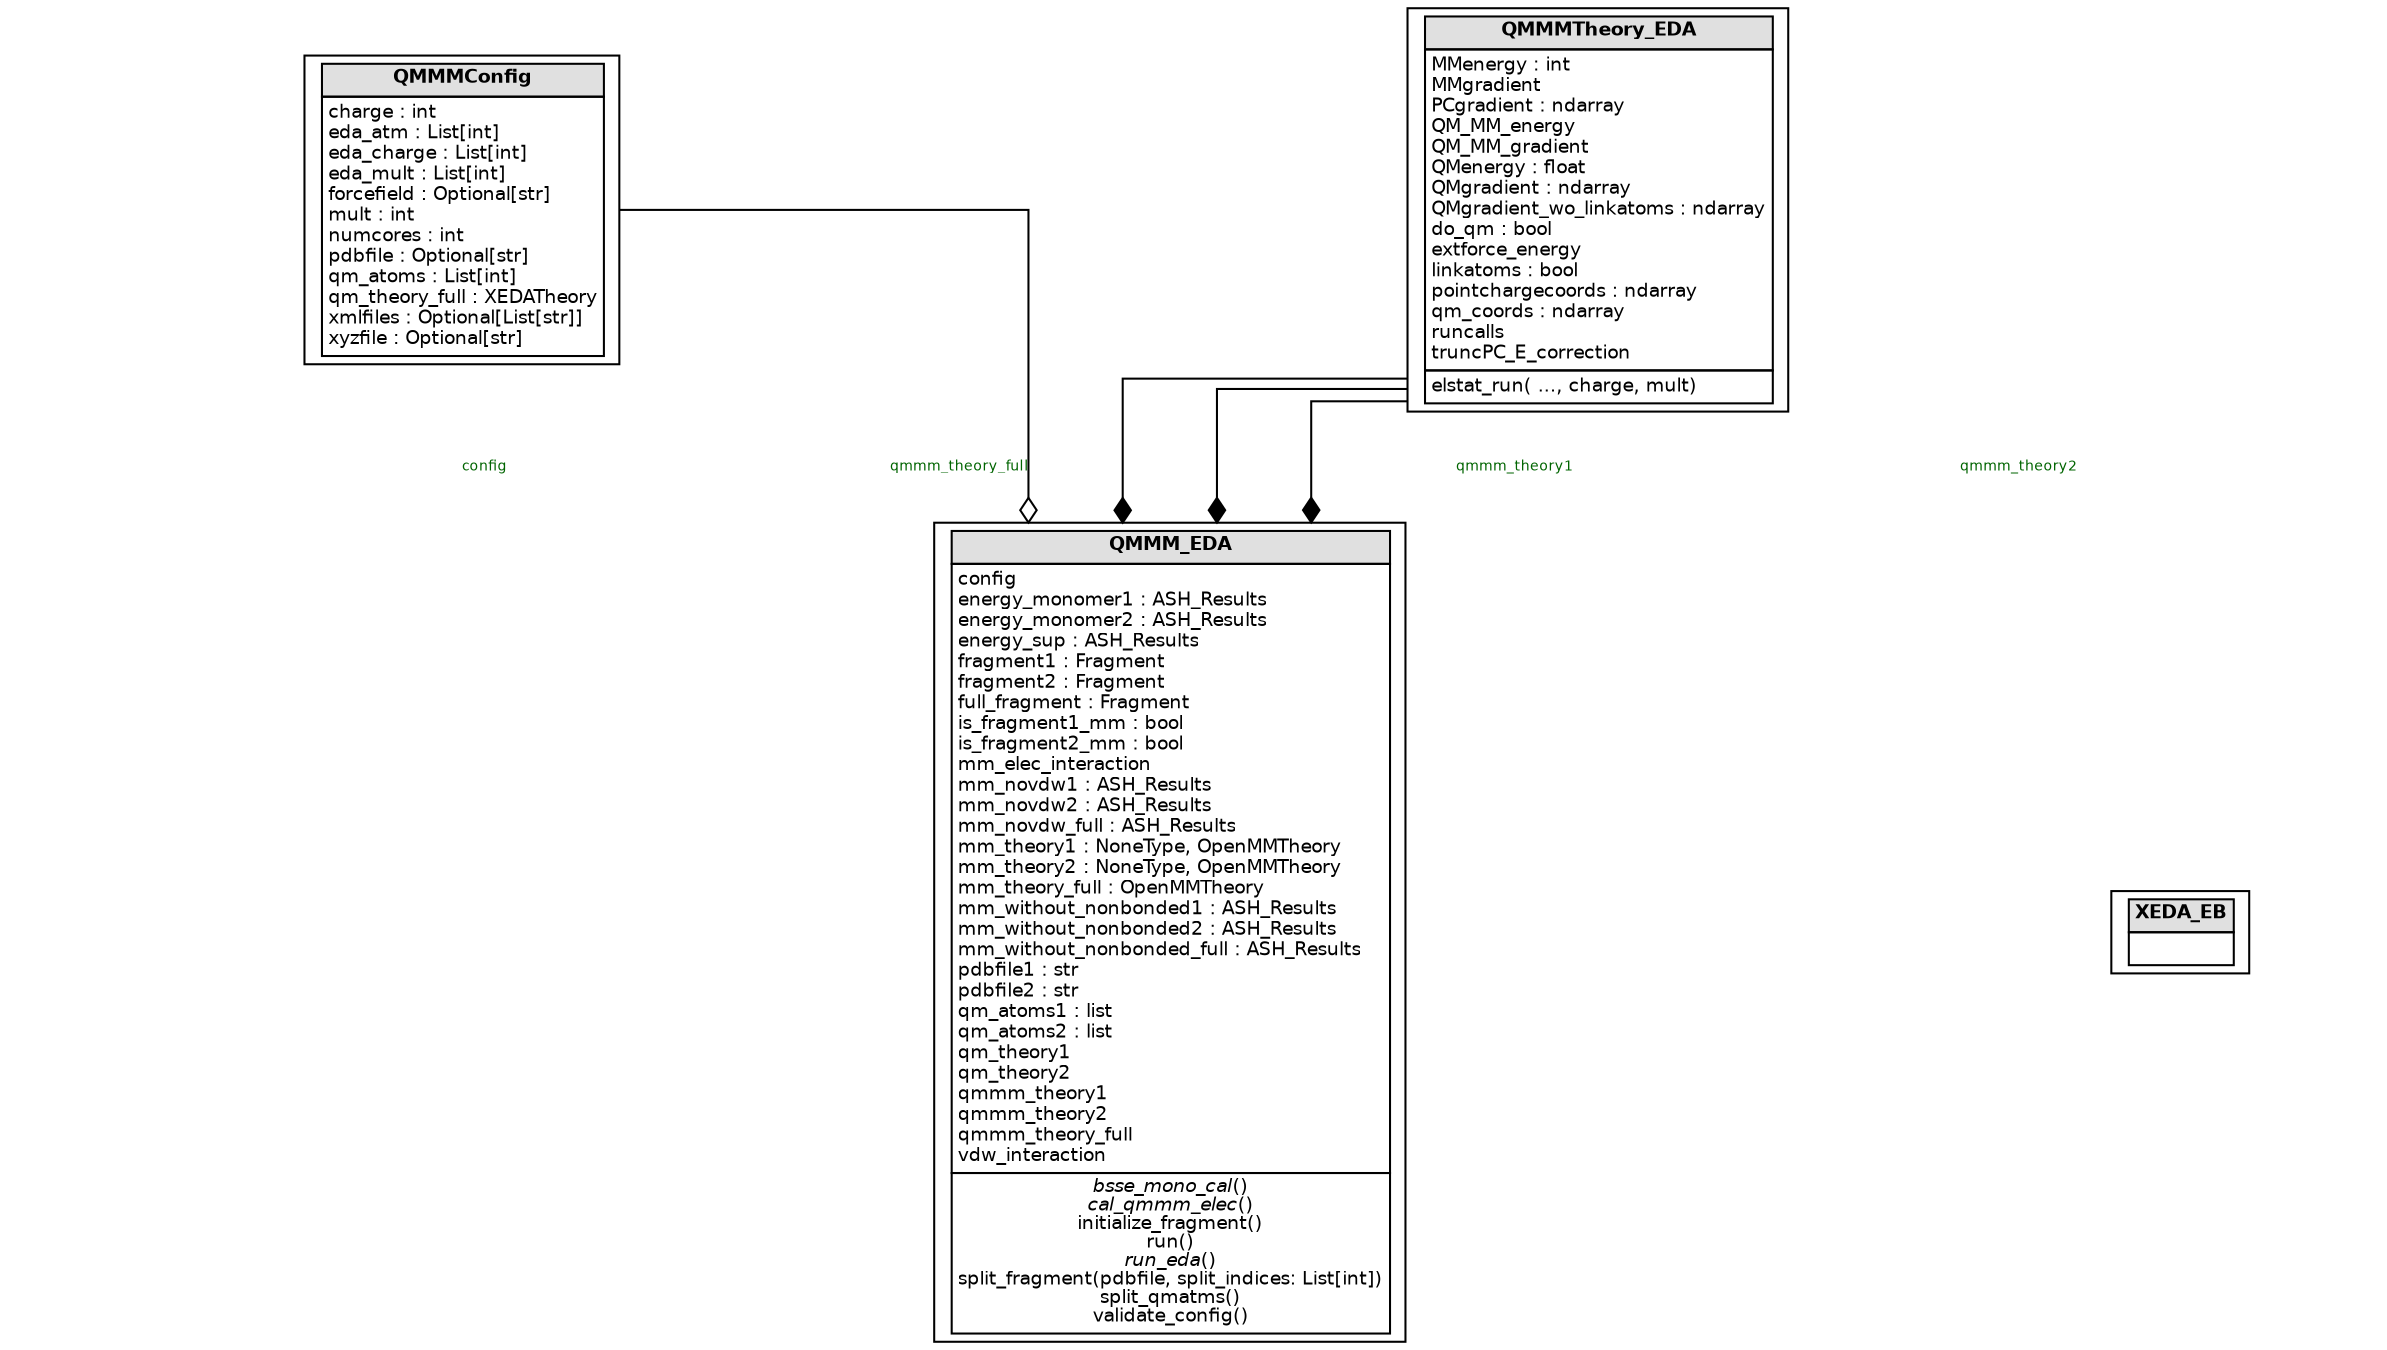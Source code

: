 digraph "classes_qmmmeda" {
    rankdir=TB
    splines=ortho
    nodesep=0.3
    ranksep=0.6
    fontname="Helvetica"
    fontsize=9
    size="16,9!"  # 设置固定的 16:9 比例
    ratio=fill
    dpi=300
    node [fontname="Helvetica", fontsize=9, shape="record", style="filled", fillcolor="#FFFFFFE0"]
    edge [fontname="Helvetica", fontsize=7, labeldistance=1.5, labelangle=45]

    "ash.interfaces.QMMMEDA.QMMMConfig" [label=<
        <TABLE BORDER="0" CELLBORDER="1" CELLSPACING="0" CELLPADDING="2">
            <TR><TD PORT="header" BGCOLOR="#E0E0E0"><B>QMMMConfig</B></TD></TR>
            <TR><TD ALIGN="LEFT" BALIGN="LEFT">charge : int<BR/>eda_atm : List[int]<BR/>eda_charge : List[int]<BR/>eda_mult : List[int]<BR/>forcefield : Optional[str]<BR/>mult : int<BR/>numcores : int<BR/>pdbfile : Optional[str]<BR/>qm_atoms : List[int]<BR/>qm_theory_full : XEDATheory<BR/>xmlfiles : Optional[List[str]]<BR/>xyzfile : Optional[str]</TD></TR>
        </TABLE>
    >];

    "ash.interfaces.QMMMEDA.QMMMTheory_EDA" [label=<
        <TABLE BORDER="0" CELLBORDER="1" CELLSPACING="0" CELLPADDING="2">
            <TR><TD PORT="header" BGCOLOR="#E0E0E0"><B>QMMMTheory_EDA</B></TD></TR>
            <TR><TD ALIGN="LEFT" BALIGN="LEFT">MMenergy : int<BR/>MMgradient<BR/>PCgradient : ndarray<BR/>QM_MM_energy<BR/>QM_MM_gradient<BR/>QMenergy : float<BR/>QMgradient : ndarray<BR/>QMgradient_wo_linkatoms : ndarray<BR/>do_qm : bool<BR/>extforce_energy<BR/>linkatoms : bool<BR/>pointchargecoords : ndarray<BR/>qm_coords : ndarray<BR/>runcalls<BR/>truncPC_E_correction</TD></TR>
            <TR><TD ALIGN="LEFT" PORT="methods">elstat_run( ..., charge, mult)</TD></TR>
        </TABLE>
    >];

    "ash.interfaces.QMMMEDA.QMMM_EDA" [label=<
        <TABLE BORDER="0" CELLBORDER="1" CELLSPACING="0" CELLPADDING="2">
            <TR><TD PORT="header" BGCOLOR="#E0E0E0"><B>QMMM_EDA</B></TD></TR>
            <TR><TD ALIGN="LEFT" BALIGN="LEFT">config<BR/>energy_monomer1 : ASH_Results<BR/>energy_monomer2 : ASH_Results<BR/>energy_sup : ASH_Results<BR/>fragment1 : Fragment<BR/>fragment2 : Fragment<BR/>full_fragment : Fragment<BR/>is_fragment1_mm : bool<BR/>is_fragment2_mm : bool<BR/>mm_elec_interaction<BR/>mm_novdw1 : ASH_Results<BR/>mm_novdw2 : ASH_Results<BR/>mm_novdw_full : ASH_Results<BR/>mm_theory1 : NoneType, OpenMMTheory<BR/>mm_theory2 : NoneType, OpenMMTheory<BR/>mm_theory_full : OpenMMTheory<BR/>mm_without_nonbonded1 : ASH_Results<BR/>mm_without_nonbonded2 : ASH_Results<BR/>mm_without_nonbonded_full : ASH_Results<BR/>pdbfile1 : str<BR/>pdbfile2 : str<BR/>qm_atoms1 : list<BR/>qm_atoms2 : list<BR/>qm_theory1<BR/>qm_theory2<BR/>qmmm_theory1<BR/>qmmm_theory2<BR/>qmmm_theory_full<BR/>vdw_interaction</TD></TR>
            <TR><TD ALIGN="LEFT" PORT="methods"><I>bsse_mono_cal</I>()<BR/><I>cal_qmmm_elec</I>()<BR/>initialize_fragment()<BR/>run()<BR/><I>run_eda</I>()<BR/>split_fragment(pdbfile, split_indices: List[int])<BR/>split_qmatms()<BR/>validate_config()</TD></TR>
        </TABLE>
    >];

    "ash.interfaces.QMMMEDA.XEDA_EB" [label=<
        <TABLE BORDER="0" CELLBORDER="1" CELLSPACING="0" CELLPADDING="2">
            <TR><TD PORT="header" BGCOLOR="#E0E0E0"><B>XEDA_EB</B></TD></TR>
            <TR><TD ALIGN="LEFT">&nbsp;</TD></TR>
        </TABLE>
    >];

    "ash.interfaces.QMMMEDA.QMMMTheory_EDA":methods -> "ash.interfaces.QMMMEDA.QMMM_EDA":header [arrowhead="diamond", arrowtail="none", fontcolor="darkgreen", label="qmmm_theory_full", style="solid"];
    "ash.interfaces.QMMMEDA.QMMMTheory_EDA":methods -> "ash.interfaces.QMMMEDA.QMMM_EDA":header [arrowhead="diamond", arrowtail="none", fontcolor="darkgreen", label="qmmm_theory1", style="solid"];
    "ash.interfaces.QMMMEDA.QMMMTheory_EDA":methods -> "ash.interfaces.QMMMEDA.QMMM_EDA":header [arrowhead="diamond", arrowtail="none", fontcolor="darkgreen", label="qmmm_theory2", style="solid"];
    "ash.interfaces.QMMMEDA.QMMMConfig":header -> "ash.interfaces.QMMMEDA.QMMM_EDA":header [arrowhead="odiamond", arrowtail="none", fontcolor="darkgreen", label="config", style="solid"];

    { rank=same; "ash.interfaces.QMMMEDA.QMMMConfig" "ash.interfaces.QMMMEDA.QMMMTheory_EDA" }
    { rank=same; "ash.interfaces.QMMMEDA.QMMM_EDA" "ash.interfaces.QMMMEDA.XEDA_EB" }
}